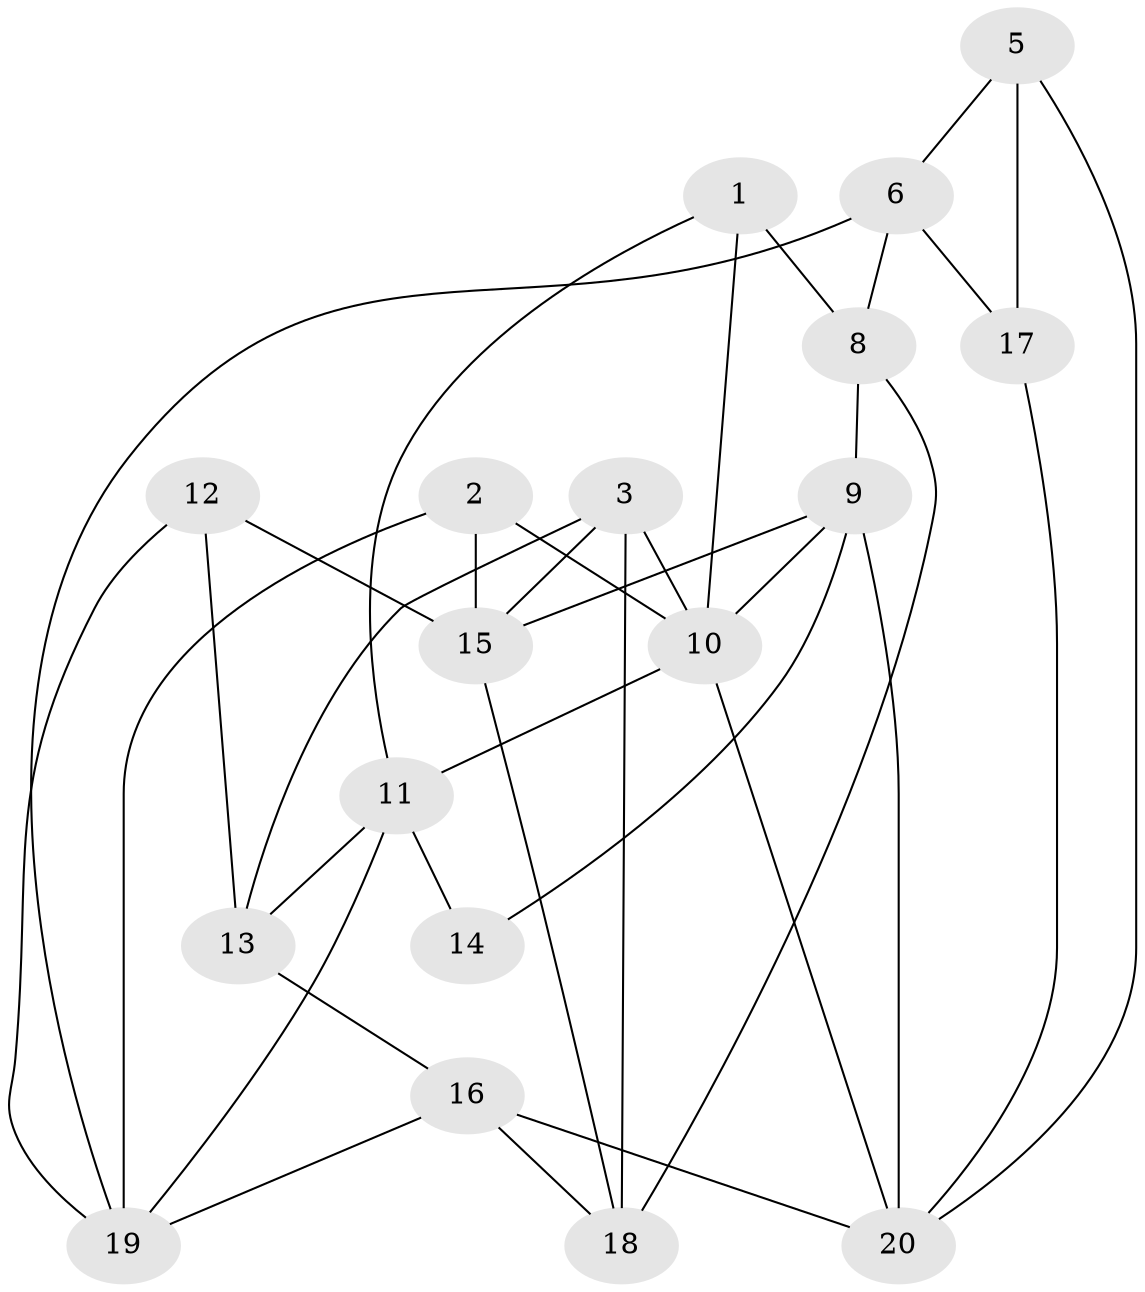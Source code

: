 // Generated by graph-tools (version 1.1) at 2025/46/02/15/25 05:46:28]
// undirected, 18 vertices, 36 edges
graph export_dot {
graph [start="1"]
  node [color=gray90,style=filled];
  1;
  2;
  3 [super="+4+7"];
  5;
  6;
  8;
  9;
  10;
  11;
  12;
  13;
  14 [super="+7"];
  15;
  16;
  17;
  18;
  19 [super="+4"];
  20;
  1 -- 11;
  1 -- 10;
  1 -- 8;
  2 -- 10;
  2 -- 15;
  2 -- 19;
  3 -- 15;
  3 -- 18;
  3 -- 10;
  3 -- 13;
  5 -- 6;
  5 -- 20;
  5 -- 17;
  6 -- 8;
  6 -- 19;
  6 -- 17;
  8 -- 9;
  8 -- 18;
  9 -- 20;
  9 -- 10;
  9 -- 14;
  9 -- 15;
  10 -- 20;
  10 -- 11;
  11 -- 19;
  11 -- 13;
  11 -- 14;
  12 -- 19;
  12 -- 13;
  12 -- 15;
  13 -- 16;
  15 -- 18;
  16 -- 18;
  16 -- 19;
  16 -- 20;
  17 -- 20;
}
